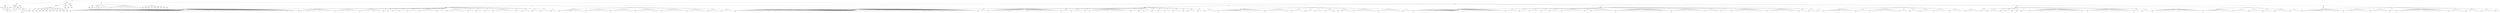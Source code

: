 graph Tree {
	"t0" [label = "TEI"];
	"t1" [label = "teiHeader"];
	"t2" [label = "fileDesc"];
	"t3" [label = "titleStmt"];
	"t4" [label = "title"];
	"t5" [label = "title"];
	"t6" [label = "author"];
	"t7" [label = "idno"];
	"t8" [label = "idno"];
	"t9" [label = "persName"];
	"t10" [label = "forename"];
	"t11" [label = "surname"];
	"t12" [label = "editor"];
	"t13" [label = "publicationStmt"];
	"t14" [label = "publisher"];
	"t15" [label = "idno"];
	"t16" [label = "idno"];
	"t17" [label = "availability"];
	"t18" [label = "licence"];
	"t19" [label = "ab"];
	"t20" [label = "ref"];
	"t21" [label = "sourceDesc"];
	"t22" [label = "bibl"];
	"t23" [label = "name"];
	"t24" [label = "idno"];
	"t25" [label = "idno"];
	"t26" [label = "availability"];
	"t27" [label = "licence"];
	"t28" [label = "ab"];
	"t29" [label = "ref"];
	"t30" [label = "bibl"];
	"t31" [label = "date"];
	"t32" [label = "idno"];
	"t33" [label = "profileDesc"];
	"t34" [label = "particDesc"];
	"t35" [label = "listPerson"];
	"t36" [label = "person"];
	"t37" [label = "persName"];
	"t38" [label = "person"];
	"t39" [label = "persName"];
	"t40" [label = "person"];
	"t41" [label = "persName"];
	"t42" [label = "person"];
	"t43" [label = "persName"];
	"t44" [label = "person"];
	"t45" [label = "persName"];
	"t46" [label = "person"];
	"t47" [label = "persName"];
	"t48" [label = "person"];
	"t49" [label = "persName"];
	"t50" [label = "person"];
	"t51" [label = "persName"];
	"t52" [label = "person"];
	"t53" [label = "persName"];
	"t54" [label = "person"];
	"t55" [label = "persName"];
	"t56" [label = "person"];
	"t57" [label = "persName"];
	"t58" [label = "person"];
	"t59" [label = "persName"];
	"t60" [label = "textClass"];
	"t61" [label = "keywords"];
	"t62" [label = "term"];
	"t63" [label = "term"];
	"t64" [label = "classCode"];
	"t65" [label = "revisionDesc"];
	"t66" [label = "listChange"];
	"t67" [label = "change"];
	"t68" [label = "text"];
	"t69" [label = "front"];
	"t70" [label = "docTitle"];
	"t71" [label = "titlePart"];
	"t72" [label = "titlePart"];
	"t73" [label = "docDate"];
	"t74" [label = "div"];
	"t75" [label = "div"];
	"t76" [label = "head"];
	"t77" [label = "p"];
	"t78" [label = "p"];
	"t79" [label = "div"];
	"t80" [label = "p"];
	"t81" [label = "div"];
	"t82" [label = "opener"];
	"t83" [label = "salute"];
	"t84" [label = "head"];
	"t85" [label = "p"];
	"t86" [label = "p"];
	"t87" [label = "p"];
	"t88" [label = "p"];
	"t89" [label = "div"];
	"t90" [label = "head"];
	"t91" [label = "p"];
	"t92" [label = "l"];
	"t93" [label = "l"];
	"t94" [label = "l"];
	"t95" [label = "p"];
	"t96" [label = "p"];
	"t97" [label = "l"];
	"t98" [label = "p"];
	"t99" [label = "p"];
	"t100" [label = "p"];
	"t101" [label = "p"];
	"t102" [label = "p"];
	"t103" [label = "l"];
	"t104" [label = "l"];
	"t105" [label = "p"];
	"t106" [label = "castList"];
	"t107" [label = "head"];
	"t108" [label = "castItem"];
	"t109" [label = "role"];
	"t110" [label = "castItem"];
	"t111" [label = "role"];
	"t112" [label = "castItem"];
	"t113" [label = "role"];
	"t114" [label = "castItem"];
	"t115" [label = "role"];
	"t116" [label = "castItem"];
	"t117" [label = "role"];
	"t118" [label = "castItem"];
	"t119" [label = "role"];
	"t120" [label = "castItem"];
	"t121" [label = "role"];
	"t122" [label = "castItem"];
	"t123" [label = "role"];
	"t124" [label = "castItem"];
	"t125" [label = "role"];
	"t126" [label = "body"];
	"t127" [label = "div"];
	"t128" [label = "head"];
	"t129" [label = "div"];
	"t130" [label = "head"];
	"t131" [label = "sp"];
	"t132" [label = "speaker"];
	"t133" [label = "l"];
	"t134" [label = "l"];
	"t135" [label = "l"];
	"t136" [label = "l"];
	"t137" [label = "l"];
	"t138" [label = "l"];
	"t139" [label = "l"];
	"t140" [label = "l"];
	"t141" [label = "l"];
	"t142" [label = "l"];
	"t143" [label = "l"];
	"t144" [label = "l"];
	"t145" [label = "l"];
	"t146" [label = "l"];
	"t147" [label = "l"];
	"t148" [label = "l"];
	"t149" [label = "l"];
	"t150" [label = "l"];
	"t151" [label = "l"];
	"t152" [label = "l"];
	"t153" [label = "l"];
	"t154" [label = "l"];
	"t155" [label = "l"];
	"t156" [label = "l"];
	"t157" [label = "l"];
	"t158" [label = "l"];
	"t159" [label = "l"];
	"t160" [label = "l"];
	"t161" [label = "l"];
	"t162" [label = "l"];
	"t163" [label = "l"];
	"t164" [label = "l"];
	"t165" [label = "l"];
	"t166" [label = "l"];
	"t167" [label = "l"];
	"t168" [label = "l"];
	"t169" [label = "l"];
	"t170" [label = "note"];
	"t171" [label = "l"];
	"t172" [label = "l"];
	"t173" [label = "l"];
	"t174" [label = "l"];
	"t175" [label = "l"];
	"t176" [label = "l"];
	"t177" [label = "l"];
	"t178" [label = "l"];
	"t179" [label = "l"];
	"t180" [label = "l"];
	"t181" [label = "l"];
	"t182" [label = "l"];
	"t183" [label = "note"];
	"t184" [label = "l"];
	"t185" [label = "note"];
	"t186" [label = "l"];
	"t187" [label = "l"];
	"t188" [label = "l"];
	"t189" [label = "l"];
	"t190" [label = "l"];
	"t191" [label = "l"];
	"t192" [label = "l"];
	"t193" [label = "l"];
	"t194" [label = "l"];
	"t195" [label = "l"];
	"t196" [label = "note"];
	"t197" [label = "l"];
	"t198" [label = "l"];
	"t199" [label = "l"];
	"t200" [label = "l"];
	"t201" [label = "l"];
	"t202" [label = "l"];
	"t203" [label = "l"];
	"t204" [label = "l"];
	"t205" [label = "l"];
	"t206" [label = "l"];
	"t207" [label = "note"];
	"t208" [label = "l"];
	"t209" [label = "l"];
	"t210" [label = "l"];
	"t211" [label = "l"];
	"t212" [label = "l"];
	"t213" [label = "l"];
	"t214" [label = "l"];
	"t215" [label = "l"];
	"t216" [label = "l"];
	"t217" [label = "l"];
	"t218" [label = "l"];
	"t219" [label = "l"];
	"t220" [label = "l"];
	"t221" [label = "l"];
	"t222" [label = "l"];
	"t223" [label = "l"];
	"t224" [label = "l"];
	"t225" [label = "l"];
	"t226" [label = "l"];
	"t227" [label = "l"];
	"t228" [label = "l"];
	"t229" [label = "l"];
	"t230" [label = "l"];
	"t231" [label = "l"];
	"t232" [label = "l"];
	"t233" [label = "l"];
	"t234" [label = "l"];
	"t235" [label = "l"];
	"t236" [label = "l"];
	"t237" [label = "l"];
	"t238" [label = "l"];
	"t239" [label = "l"];
	"t240" [label = "l"];
	"t241" [label = "l"];
	"t242" [label = "l"];
	"t243" [label = "l"];
	"t244" [label = "l"];
	"t245" [label = "l"];
	"t246" [label = "l"];
	"t247" [label = "l"];
	"t248" [label = "l"];
	"t249" [label = "l"];
	"t250" [label = "note"];
	"t251" [label = "l"];
	"t252" [label = "note"];
	"t253" [label = "l"];
	"t254" [label = "l"];
	"t255" [label = "l"];
	"t256" [label = "sp"];
	"t257" [label = "speaker"];
	"t258" [label = "note"];
	"t259" [label = "l"];
	"t260" [label = "l"];
	"t261" [label = "l"];
	"t262" [label = "note"];
	"t263" [label = "l"];
	"t264" [label = "l"];
	"t265" [label = "l"];
	"t266" [label = "l"];
	"t267" [label = "l"];
	"t268" [label = "l"];
	"t269" [label = "l"];
	"t270" [label = "l"];
	"t271" [label = "l"];
	"t272" [label = "l"];
	"t273" [label = "l"];
	"t274" [label = "l"];
	"t275" [label = "l"];
	"t276" [label = "sp"];
	"t277" [label = "speaker"];
	"t278" [label = "l"];
	"t279" [label = "l"];
	"t280" [label = "l"];
	"t281" [label = "note"];
	"t282" [label = "l"];
	"t283" [label = "l"];
	"t284" [label = "note"];
	"t285" [label = "l"];
	"t286" [label = "l"];
	"t287" [label = "l"];
	"t288" [label = "l"];
	"t289" [label = "l"];
	"t290" [label = "sp"];
	"t291" [label = "speaker"];
	"t292" [label = "note"];
	"t293" [label = "l"];
	"t294" [label = "l"];
	"t295" [label = "l"];
	"t296" [label = "l"];
	"t297" [label = "l"];
	"t298" [label = "note"];
	"t299" [label = "l"];
	"t300" [label = "l"];
	"t301" [label = "note"];
	"t302" [label = "l"];
	"t303" [label = "sp"];
	"t304" [label = "speaker"];
	"t305" [label = "l"];
	"t306" [label = "sp"];
	"t307" [label = "speaker"];
	"t308" [label = "l"];
	"t309" [label = "sp"];
	"t310" [label = "speaker"];
	"t311" [label = "l"];
	"t312" [label = "l"];
	"t313" [label = "sp"];
	"t314" [label = "speaker"];
	"t315" [label = "l"];
	"t316" [label = "l"];
	"t317" [label = "l"];
	"t318" [label = "sp"];
	"t319" [label = "speaker"];
	"t320" [label = "l"];
	"t321" [label = "l"];
	"t322" [label = "l"];
	"t323" [label = "l"];
	"t324" [label = "l"];
	"t325" [label = "sp"];
	"t326" [label = "speaker"];
	"t327" [label = "l"];
	"t328" [label = "l"];
	"t329" [label = "l"];
	"t330" [label = "l"];
	"t331" [label = "l"];
	"t332" [label = "l"];
	"t333" [label = "l"];
	"t334" [label = "l"];
	"t335" [label = "sp"];
	"t336" [label = "speaker"];
	"t337" [label = "l"];
	"t338" [label = "l"];
	"t339" [label = "l"];
	"t340" [label = "l"];
	"t341" [label = "sp"];
	"t342" [label = "speaker"];
	"t343" [label = "l"];
	"t344" [label = "l"];
	"t345" [label = "l"];
	"t346" [label = "l"];
	"t347" [label = "l"];
	"t348" [label = "l"];
	"t349" [label = "l"];
	"t350" [label = "l"];
	"t351" [label = "l"];
	"t352" [label = "l"];
	"t353" [label = "sp"];
	"t354" [label = "speaker"];
	"t355" [label = "l"];
	"t356" [label = "l"];
	"t357" [label = "l"];
	"t358" [label = "sp"];
	"t359" [label = "speaker"];
	"t360" [label = "l"];
	"t361" [label = "l"];
	"t362" [label = "l"];
	"t363" [label = "sp"];
	"t364" [label = "speaker"];
	"t365" [label = "l"];
	"t366" [label = "l"];
	"t367" [label = "l"];
	"t368" [label = "sp"];
	"t369" [label = "speaker"];
	"t370" [label = "l"];
	"t371" [label = "l"];
	"t372" [label = "l"];
	"t373" [label = "l"];
	"t374" [label = "l"];
	"t375" [label = "l"];
	"t376" [label = "l"];
	"t377" [label = "l"];
	"t378" [label = "l"];
	"t379" [label = "l"];
	"t380" [label = "l"];
	"t381" [label = "sp"];
	"t382" [label = "speaker"];
	"t383" [label = "l"];
	"t384" [label = "l"];
	"t385" [label = "sp"];
	"t386" [label = "speaker"];
	"t387" [label = "l"];
	"t388" [label = "l"];
	"t389" [label = "l"];
	"t390" [label = "l"];
	"t391" [label = "sp"];
	"t392" [label = "speaker"];
	"t393" [label = "l"];
	"t394" [label = "l"];
	"t395" [label = "l"];
	"t396" [label = "sp"];
	"t397" [label = "speaker"];
	"t398" [label = "l"];
	"t399" [label = "l"];
	"t400" [label = "l"];
	"t401" [label = "l"];
	"t402" [label = "sp"];
	"t403" [label = "speaker"];
	"t404" [label = "l"];
	"t405" [label = "l"];
	"t406" [label = "l"];
	"t407" [label = "div"];
	"t408" [label = "head"];
	"t409" [label = "sp"];
	"t410" [label = "speaker"];
	"t411" [label = "l"];
	"t412" [label = "l"];
	"t413" [label = "l"];
	"t414" [label = "l"];
	"t415" [label = "l"];
	"t416" [label = "note"];
	"t417" [label = "l"];
	"t418" [label = "l"];
	"t419" [label = "l"];
	"t420" [label = "l"];
	"t421" [label = "l"];
	"t422" [label = "l"];
	"t423" [label = "l"];
	"t424" [label = "sp"];
	"t425" [label = "speaker"];
	"t426" [label = "l"];
	"t427" [label = "l"];
	"t428" [label = "l"];
	"t429" [label = "l"];
	"t430" [label = "l"];
	"t431" [label = "l"];
	"t432" [label = "l"];
	"t433" [label = "l"];
	"t434" [label = "l"];
	"t435" [label = "l"];
	"t436" [label = "l"];
	"t437" [label = "l"];
	"t438" [label = "sp"];
	"t439" [label = "speaker"];
	"t440" [label = "l"];
	"t441" [label = "l"];
	"t442" [label = "l"];
	"t443" [label = "l"];
	"t444" [label = "l"];
	"t445" [label = "l"];
	"t446" [label = "l"];
	"t447" [label = "l"];
	"t448" [label = "l"];
	"t449" [label = "l"];
	"t450" [label = "l"];
	"t451" [label = "l"];
	"t452" [label = "sp"];
	"t453" [label = "speaker"];
	"t454" [label = "l"];
	"t455" [label = "l"];
	"t456" [label = "l"];
	"t457" [label = "l"];
	"t458" [label = "l"];
	"t459" [label = "l"];
	"t460" [label = "l"];
	"t461" [label = "l"];
	"t462" [label = "l"];
	"t463" [label = "note"];
	"t464" [label = "l"];
	"t465" [label = "l"];
	"t466" [label = "l"];
	"t467" [label = "sp"];
	"t468" [label = "speaker"];
	"t469" [label = "l"];
	"t470" [label = "l"];
	"t471" [label = "l"];
	"t472" [label = "l"];
	"t473" [label = "l"];
	"t474" [label = "l"];
	"t475" [label = "l"];
	"t476" [label = "l"];
	"t477" [label = "l"];
	"t478" [label = "l"];
	"t479" [label = "l"];
	"t480" [label = "l"];
	"t481" [label = "sp"];
	"t482" [label = "speaker"];
	"t483" [label = "l"];
	"t484" [label = "l"];
	"t485" [label = "l"];
	"t486" [label = "l"];
	"t487" [label = "l"];
	"t488" [label = "l"];
	"t489" [label = "l"];
	"t490" [label = "l"];
	"t491" [label = "l"];
	"t492" [label = "l"];
	"t493" [label = "sp"];
	"t494" [label = "speaker"];
	"t495" [label = "l"];
	"t496" [label = "l"];
	"t497" [label = "l"];
	"t498" [label = "l"];
	"t499" [label = "l"];
	"t500" [label = "l"];
	"t501" [label = "sp"];
	"t502" [label = "speaker"];
	"t503" [label = "l"];
	"t504" [label = "l"];
	"t505" [label = "l"];
	"t506" [label = "l"];
	"t507" [label = "l"];
	"t508" [label = "l"];
	"t509" [label = "div"];
	"t510" [label = "head"];
	"t511" [label = "div"];
	"t512" [label = "head"];
	"t513" [label = "sp"];
	"t514" [label = "speaker"];
	"t515" [label = "l"];
	"t516" [label = "l"];
	"t517" [label = "l"];
	"t518" [label = "l"];
	"t519" [label = "l"];
	"t520" [label = "l"];
	"t521" [label = "l"];
	"t522" [label = "l"];
	"t523" [label = "l"];
	"t524" [label = "l"];
	"t525" [label = "l"];
	"t526" [label = "l"];
	"t527" [label = "l"];
	"t528" [label = "note"];
	"t529" [label = "l"];
	"t530" [label = "l"];
	"t531" [label = "l"];
	"t532" [label = "note"];
	"t533" [label = "l"];
	"t534" [label = "l"];
	"t535" [label = "l"];
	"t536" [label = "l"];
	"t537" [label = "note"];
	"t538" [label = "l"];
	"t539" [label = "l"];
	"t540" [label = "l"];
	"t541" [label = "l"];
	"t542" [label = "l"];
	"t543" [label = "l"];
	"t544" [label = "l"];
	"t545" [label = "l"];
	"t546" [label = "l"];
	"t547" [label = "l"];
	"t548" [label = "l"];
	"t549" [label = "l"];
	"t550" [label = "l"];
	"t551" [label = "l"];
	"t552" [label = "l"];
	"t553" [label = "l"];
	"t554" [label = "l"];
	"t555" [label = "l"];
	"t556" [label = "l"];
	"t557" [label = "l"];
	"t558" [label = "l"];
	"t559" [label = "l"];
	"t560" [label = "l"];
	"t561" [label = "l"];
	"t562" [label = "l"];
	"t563" [label = "l"];
	"t564" [label = "note"];
	"t565" [label = "l"];
	"t566" [label = "l"];
	"t567" [label = "l"];
	"t568" [label = "l"];
	"t569" [label = "l"];
	"t570" [label = "l"];
	"t571" [label = "l"];
	"t572" [label = "l"];
	"t573" [label = "l"];
	"t574" [label = "l"];
	"t575" [label = "l"];
	"t576" [label = "l"];
	"t577" [label = "l"];
	"t578" [label = "l"];
	"t579" [label = "l"];
	"t580" [label = "l"];
	"t581" [label = "l"];
	"t582" [label = "l"];
	"t583" [label = "l"];
	"t584" [label = "l"];
	"t585" [label = "l"];
	"t586" [label = "l"];
	"t587" [label = "l"];
	"t588" [label = "l"];
	"t589" [label = "l"];
	"t590" [label = "l"];
	"t591" [label = "l"];
	"t592" [label = "l"];
	"t593" [label = "l"];
	"t594" [label = "l"];
	"t595" [label = "l"];
	"t596" [label = "l"];
	"t597" [label = "l"];
	"t598" [label = "l"];
	"t599" [label = "l"];
	"t600" [label = "l"];
	"t601" [label = "l"];
	"t602" [label = "l"];
	"t603" [label = "l"];
	"t604" [label = "l"];
	"t605" [label = "l"];
	"t606" [label = "l"];
	"t607" [label = "l"];
	"t608" [label = "l"];
	"t609" [label = "l"];
	"t610" [label = "l"];
	"t611" [label = "l"];
	"t612" [label = "l"];
	"t613" [label = "l"];
	"t614" [label = "l"];
	"t615" [label = "l"];
	"t616" [label = "l"];
	"t617" [label = "note"];
	"t618" [label = "l"];
	"t619" [label = "l"];
	"t620" [label = "note"];
	"t621" [label = "l"];
	"t622" [label = "l"];
	"t623" [label = "l"];
	"t624" [label = "l"];
	"t625" [label = "l"];
	"t626" [label = "l"];
	"t627" [label = "l"];
	"t628" [label = "l"];
	"t629" [label = "l"];
	"t630" [label = "l"];
	"t631" [label = "l"];
	"t632" [label = "l"];
	"t633" [label = "l"];
	"t634" [label = "l"];
	"t635" [label = "l"];
	"t636" [label = "l"];
	"t637" [label = "l"];
	"t638" [label = "l"];
	"t639" [label = "l"];
	"t640" [label = "l"];
	"t641" [label = "l"];
	"t642" [label = "l"];
	"t643" [label = "l"];
	"t644" [label = "l"];
	"t645" [label = "l"];
	"t646" [label = "sp"];
	"t647" [label = "speaker"];
	"t648" [label = "l"];
	"t649" [label = "l"];
	"t650" [label = "l"];
	"t651" [label = "l"];
	"t652" [label = "sp"];
	"t653" [label = "speaker"];
	"t654" [label = "l"];
	"t655" [label = "l"];
	"t656" [label = "l"];
	"t657" [label = "l"];
	"t658" [label = "l"];
	"t659" [label = "l"];
	"t660" [label = "l"];
	"t661" [label = "l"];
	"t662" [label = "l"];
	"t663" [label = "l"];
	"t664" [label = "note"];
	"t665" [label = "l"];
	"t666" [label = "l"];
	"t667" [label = "l"];
	"t668" [label = "l"];
	"t669" [label = "l"];
	"t670" [label = "l"];
	"t671" [label = "l"];
	"t672" [label = "l"];
	"t673" [label = "l"];
	"t674" [label = "note"];
	"t675" [label = "l"];
	"t676" [label = "l"];
	"t677" [label = "l"];
	"t678" [label = "l"];
	"t679" [label = "l"];
	"t680" [label = "l"];
	"t681" [label = "note"];
	"t682" [label = "l"];
	"t683" [label = "l"];
	"t684" [label = "l"];
	"t685" [label = "l"];
	"t686" [label = "l"];
	"t687" [label = "l"];
	"t688" [label = "l"];
	"t689" [label = "l"];
	"t690" [label = "l"];
	"t691" [label = "l"];
	"t692" [label = "sp"];
	"t693" [label = "speaker"];
	"t694" [label = "l"];
	"t695" [label = "l"];
	"t696" [label = "l"];
	"t697" [label = "l"];
	"t698" [label = "sp"];
	"t699" [label = "speaker"];
	"t700" [label = "l"];
	"t701" [label = "l"];
	"t702" [label = "l"];
	"t703" [label = "l"];
	"t704" [label = "l"];
	"t705" [label = "l"];
	"t706" [label = "sp"];
	"t707" [label = "speaker"];
	"t708" [label = "l"];
	"t709" [label = "sp"];
	"t710" [label = "speaker"];
	"t711" [label = "l"];
	"t712" [label = "l"];
	"t713" [label = "l"];
	"t714" [label = "l"];
	"t715" [label = "l"];
	"t716" [label = "l"];
	"t717" [label = "l"];
	"t718" [label = "l"];
	"t719" [label = "l"];
	"t720" [label = "l"];
	"t721" [label = "l"];
	"t722" [label = "l"];
	"t723" [label = "l"];
	"t724" [label = "l"];
	"t725" [label = "l"];
	"t726" [label = "l"];
	"t727" [label = "l"];
	"t728" [label = "l"];
	"t729" [label = "l"];
	"t730" [label = "l"];
	"t731" [label = "l"];
	"t732" [label = "sp"];
	"t733" [label = "speaker"];
	"t734" [label = "l"];
	"t735" [label = "l"];
	"t736" [label = "l"];
	"t737" [label = "sp"];
	"t738" [label = "speaker"];
	"t739" [label = "l"];
	"t740" [label = "sp"];
	"t741" [label = "speaker"];
	"t742" [label = "l"];
	"t743" [label = "l"];
	"t744" [label = "l"];
	"t745" [label = "sp"];
	"t746" [label = "speaker"];
	"t747" [label = "l"];
	"t748" [label = "l"];
	"t749" [label = "sp"];
	"t750" [label = "speaker"];
	"t751" [label = "l"];
	"t752" [label = "l"];
	"t753" [label = "sp"];
	"t754" [label = "speaker"];
	"t755" [label = "l"];
	"t756" [label = "l"];
	"t757" [label = "l"];
	"t758" [label = "sp"];
	"t759" [label = "speaker"];
	"t760" [label = "l"];
	"t761" [label = "l"];
	"t762" [label = "l"];
	"t763" [label = "l"];
	"t764" [label = "sp"];
	"t765" [label = "speaker"];
	"t766" [label = "l"];
	"t767" [label = "sp"];
	"t768" [label = "speaker"];
	"t769" [label = "l"];
	"t770" [label = "l"];
	"t771" [label = "l"];
	"t772" [label = "l"];
	"t773" [label = "sp"];
	"t774" [label = "speaker"];
	"t775" [label = "l"];
	"t776" [label = "l"];
	"t777" [label = "sp"];
	"t778" [label = "speaker"];
	"t779" [label = "l"];
	"t780" [label = "l"];
	"t781" [label = "l"];
	"t782" [label = "l"];
	"t783" [label = "l"];
	"t784" [label = "l"];
	"t785" [label = "div"];
	"t786" [label = "head"];
	"t787" [label = "sp"];
	"t788" [label = "speaker"];
	"t789" [label = "l"];
	"t790" [label = "l"];
	"t791" [label = "l"];
	"t792" [label = "l"];
	"t793" [label = "l"];
	"t794" [label = "l"];
	"t795" [label = "l"];
	"t796" [label = "l"];
	"t797" [label = "l"];
	"t798" [label = "l"];
	"t799" [label = "l"];
	"t800" [label = "l"];
	"t801" [label = "l"];
	"t802" [label = "l"];
	"t803" [label = "l"];
	"t804" [label = "l"];
	"t805" [label = "l"];
	"t806" [label = "l"];
	"t807" [label = "l"];
	"t808" [label = "l"];
	"t809" [label = "l"];
	"t810" [label = "l"];
	"t811" [label = "l"];
	"t812" [label = "l"];
	"t813" [label = "sp"];
	"t814" [label = "speaker"];
	"t815" [label = "l"];
	"t816" [label = "l"];
	"t817" [label = "l"];
	"t818" [label = "l"];
	"t819" [label = "l"];
	"t820" [label = "l"];
	"t821" [label = "l"];
	"t822" [label = "l"];
	"t823" [label = "l"];
	"t824" [label = "l"];
	"t825" [label = "l"];
	"t826" [label = "note"];
	"t827" [label = "l"];
	"t828" [label = "sp"];
	"t829" [label = "speaker"];
	"t830" [label = "l"];
	"t831" [label = "l"];
	"t832" [label = "l"];
	"t833" [label = "l"];
	"t834" [label = "l"];
	"t835" [label = "l"];
	"t836" [label = "sp"];
	"t837" [label = "speaker"];
	"t838" [label = "l"];
	"t839" [label = "l"];
	"t840" [label = "l"];
	"t841" [label = "l"];
	"t842" [label = "sp"];
	"t843" [label = "speaker"];
	"t844" [label = "l"];
	"t845" [label = "l"];
	"t846" [label = "l"];
	"t847" [label = "l"];
	"t848" [label = "sp"];
	"t849" [label = "speaker"];
	"t850" [label = "l"];
	"t851" [label = "l"];
	"t852" [label = "l"];
	"t853" [label = "note"];
	"t854" [label = "l"];
	"t855" [label = "sp"];
	"t856" [label = "speaker"];
	"t857" [label = "l"];
	"t858" [label = "note"];
	"t859" [label = "l"];
	"t860" [label = "l"];
	"t861" [label = "l"];
	"t862" [label = "l"];
	"t863" [label = "l"];
	"t864" [label = "sp"];
	"t865" [label = "speaker"];
	"t866" [label = "l"];
	"t867" [label = "l"];
	"t868" [label = "l"];
	"t869" [label = "l"];
	"t870" [label = "l"];
	"t871" [label = "l"];
	"t872" [label = "l"];
	"t873" [label = "l"];
	"t874" [label = "l"];
	"t875" [label = "l"];
	"t876" [label = "l"];
	"t877" [label = "l"];
	"t878" [label = "sp"];
	"t879" [label = "speaker"];
	"t880" [label = "l"];
	"t881" [label = "l"];
	"t882" [label = "l"];
	"t883" [label = "l"];
	"t884" [label = "l"];
	"t885" [label = "l"];
	"t886" [label = "l"];
	"t887" [label = "l"];
	"t888" [label = "l"];
	"t889" [label = "l"];
	"t890" [label = "l"];
	"t891" [label = "l"];
	"t892" [label = "sp"];
	"t893" [label = "speaker"];
	"t894" [label = "l"];
	"t895" [label = "l"];
	"t896" [label = "l"];
	"t897" [label = "l"];
	"t898" [label = "div"];
	"t899" [label = "head"];
	"t900" [label = "div"];
	"t901" [label = "head"];
	"t902" [label = "sp"];
	"t903" [label = "speaker"];
	"t904" [label = "l"];
	"t905" [label = "l"];
	"t906" [label = "l"];
	"t907" [label = "l"];
	"t908" [label = "l"];
	"t909" [label = "l"];
	"t910" [label = "l"];
	"t911" [label = "l"];
	"t912" [label = "l"];
	"t913" [label = "l"];
	"t914" [label = "l"];
	"t915" [label = "note"];
	"t916" [label = "l"];
	"t917" [label = "l"];
	"t918" [label = "l"];
	"t919" [label = "l"];
	"t920" [label = "l"];
	"t921" [label = "l"];
	"t922" [label = "l"];
	"t923" [label = "l"];
	"t924" [label = "l"];
	"t925" [label = "l"];
	"t926" [label = "l"];
	"t927" [label = "l"];
	"t928" [label = "l"];
	"t929" [label = "l"];
	"t930" [label = "l"];
	"t931" [label = "l"];
	"t932" [label = "l"];
	"t933" [label = "l"];
	"t934" [label = "l"];
	"t935" [label = "l"];
	"t936" [label = "l"];
	"t937" [label = "l"];
	"t938" [label = "l"];
	"t939" [label = "l"];
	"t940" [label = "l"];
	"t941" [label = "l"];
	"t942" [label = "l"];
	"t943" [label = "l"];
	"t944" [label = "l"];
	"t945" [label = "l"];
	"t946" [label = "l"];
	"t947" [label = "l"];
	"t948" [label = "l"];
	"t949" [label = "l"];
	"t950" [label = "l"];
	"t951" [label = "l"];
	"t952" [label = "l"];
	"t953" [label = "sp"];
	"t954" [label = "speaker"];
	"t955" [label = "l"];
	"t956" [label = "l"];
	"t957" [label = "l"];
	"t958" [label = "l"];
	"t959" [label = "l"];
	"t960" [label = "l"];
	"t961" [label = "sp"];
	"t962" [label = "speaker"];
	"t963" [label = "l"];
	"t964" [label = "l"];
	"t965" [label = "l"];
	"t966" [label = "l"];
	"t967" [label = "sp"];
	"t968" [label = "speaker"];
	"t969" [label = "l"];
	"t970" [label = "l"];
	"t971" [label = "l"];
	"t972" [label = "l"];
	"t973" [label = "l"];
	"t974" [label = "sp"];
	"t975" [label = "speaker"];
	"t976" [label = "l"];
	"t977" [label = "l"];
	"t978" [label = "l"];
	"t979" [label = "sp"];
	"t980" [label = "speaker"];
	"t981" [label = "l"];
	"t982" [label = "l"];
	"t983" [label = "l"];
	"t984" [label = "l"];
	"t985" [label = "l"];
	"t986" [label = "sp"];
	"t987" [label = "speaker"];
	"t988" [label = "l"];
	"t989" [label = "l"];
	"t990" [label = "l"];
	"t991" [label = "l"];
	"t992" [label = "l"];
	"t993" [label = "l"];
	"t994" [label = "l"];
	"t995" [label = "l"];
	"t996" [label = "l"];
	"t997" [label = "l"];
	"t998" [label = "l"];
	"t999" [label = "sp"];
	"t1000" [label = "speaker"];
	"t1001" [label = "l"];
	"t1002" [label = "l"];
	"t1003" [label = "sp"];
	"t1004" [label = "speaker"];
	"t1005" [label = "l"];
	"t1006" [label = "l"];
	"t1007" [label = "l"];
	"t1008" [label = "l"];
	"t1009" [label = "l"];
	"t1010" [label = "l"];
	"t1011" [label = "l"];
	"t1012" [label = "l"];
	"t1013" [label = "l"];
	"t1014" [label = "l"];
	"t1015" [label = "l"];
	"t1016" [label = "l"];
	"t1017" [label = "sp"];
	"t1018" [label = "speaker"];
	"t1019" [label = "l"];
	"t1020" [label = "l"];
	"t1021" [label = "l"];
	"t1022" [label = "l"];
	"t1023" [label = "l"];
	"t1024" [label = "l"];
	"t1025" [label = "l"];
	"t1026" [label = "l"];
	"t1027" [label = "l"];
	"t1028" [label = "l"];
	"t1029" [label = "l"];
	"t1030" [label = "l"];
	"t1031" [label = "l"];
	"t1032" [label = "l"];
	"t1033" [label = "l"];
	"t1034" [label = "l"];
	"t1035" [label = "l"];
	"t1036" [label = "l"];
	"t1037" [label = "l"];
	"t1038" [label = "l"];
	"t1039" [label = "l"];
	"t1040" [label = "l"];
	"t1041" [label = "l"];
	"t1042" [label = "note"];
	"t1043" [label = "l"];
	"t1044" [label = "l"];
	"t1045" [label = "l"];
	"t1046" [label = "l"];
	"t1047" [label = "l"];
	"t1048" [label = "sp"];
	"t1049" [label = "speaker"];
	"t1050" [label = "l"];
	"t1051" [label = "l"];
	"t1052" [label = "l"];
	"t1053" [label = "l"];
	"t1054" [label = "l"];
	"t1055" [label = "l"];
	"t1056" [label = "l"];
	"t1057" [label = "l"];
	"t1058" [label = "l"];
	"t1059" [label = "l"];
	"t1060" [label = "l"];
	"t1061" [label = "l"];
	"t1062" [label = "l"];
	"t1063" [label = "l"];
	"t1064" [label = "l"];
	"t1065" [label = "l"];
	"t1066" [label = "l"];
	"t1067" [label = "sp"];
	"t1068" [label = "speaker"];
	"t1069" [label = "l"];
	"t1070" [label = "l"];
	"t1071" [label = "l"];
	"t1072" [label = "l"];
	"t1073" [label = "note"];
	"t1074" [label = "l"];
	"t1075" [label = "l"];
	"t1076" [label = "sp"];
	"t1077" [label = "speaker"];
	"t1078" [label = "l"];
	"t1079" [label = "l"];
	"t1080" [label = "l"];
	"t1081" [label = "l"];
	"t1082" [label = "sp"];
	"t1083" [label = "speaker"];
	"t1084" [label = "l"];
	"t1085" [label = "l"];
	"t1086" [label = "l"];
	"t1087" [label = "l"];
	"t1088" [label = "l"];
	"t1089" [label = "l"];
	"t1090" [label = "l"];
	"t1091" [label = "l"];
	"t1092" [label = "l"];
	"t1093" [label = "l"];
	"t1094" [label = "l"];
	"t1095" [label = "l"];
	"t1096" [label = "l"];
	"t1097" [label = "l"];
	"t1098" [label = "l"];
	"t1099" [label = "l"];
	"t1100" [label = "l"];
	"t1101" [label = "l"];
	"t1102" [label = "sp"];
	"t1103" [label = "speaker"];
	"t1104" [label = "l"];
	"t1105" [label = "l"];
	"t1106" [label = "l"];
	"t1107" [label = "l"];
	"t1108" [label = "l"];
	"t1109" [label = "l"];
	"t1110" [label = "l"];
	"t1111" [label = "l"];
	"t1112" [label = "l"];
	"t1113" [label = "l"];
	"t1114" [label = "l"];
	"t1115" [label = "l"];
	"t1116" [label = "l"];
	"t1117" [label = "l"];
	"t1118" [label = "l"];
	"t1119" [label = "l"];
	"t1120" [label = "sp"];
	"t1121" [label = "speaker"];
	"t1122" [label = "l"];
	"t1123" [label = "l"];
	"t1124" [label = "l"];
	"t1125" [label = "l"];
	"t1126" [label = "sp"];
	"t1127" [label = "speaker"];
	"t1128" [label = "l"];
	"t1129" [label = "l"];
	"t1130" [label = "l"];
	"t1131" [label = "sp"];
	"t1132" [label = "speaker"];
	"t1133" [label = "l"];
	"t1134" [label = "l"];
	"t1135" [label = "div"];
	"t1136" [label = "head"];
	"t1137" [label = "sp"];
	"t1138" [label = "speaker"];
	"t1139" [label = "l"];
	"t1140" [label = "l"];
	"t1141" [label = "l"];
	"t1142" [label = "l"];
	"t1143" [label = "l"];
	"t1144" [label = "l"];
	"t1145" [label = "l"];
	"t1146" [label = "l"];
	"t1147" [label = "l"];
	"t1148" [label = "l"];
	"t1149" [label = "l"];
	"t1150" [label = "l"];
	"t1151" [label = "l"];
	"t1152" [label = "l"];
	"t1153" [label = "l"];
	"t1154" [label = "l"];
	"t1155" [label = "sp"];
	"t1156" [label = "speaker"];
	"t1157" [label = "l"];
	"t1158" [label = "l"];
	"t1159" [label = "l"];
	"t1160" [label = "l"];
	"t1161" [label = "l"];
	"t1162" [label = "l"];
	"t1163" [label = "sp"];
	"t1164" [label = "speaker"];
	"t1165" [label = "l"];
	"t1166" [label = "l"];
	"t1167" [label = "l"];
	"t1168" [label = "l"];
	"t1169" [label = "l"];
	"t1170" [label = "l"];
	"t1171" [label = "l"];
	"t1172" [label = "l"];
	"t1173" [label = "l"];
	"t1174" [label = "l"];
	"t1175" [label = "l"];
	"t1176" [label = "l"];
	"t1177" [label = "l"];
	"t1178" [label = "l"];
	"t1179" [label = "l"];
	"t1180" [label = "sp"];
	"t1181" [label = "speaker"];
	"t1182" [label = "l"];
	"t1183" [label = "l"];
	"t1184" [label = "l"];
	"t1185" [label = "l"];
	"t1186" [label = "sp"];
	"t1187" [label = "speaker"];
	"t1188" [label = "l"];
	"t1189" [label = "l"];
	"t1190" [label = "l"];
	"t1191" [label = "l"];
	"t1192" [label = "sp"];
	"t1193" [label = "speaker"];
	"t1194" [label = "l"];
	"t1195" [label = "l"];
	"t1196" [label = "l"];
	"t1197" [label = "l"];
	"t1198" [label = "l"];
	"t1199" [label = "l"];
	"t1200" [label = "sp"];
	"t1201" [label = "speaker"];
	"t1202" [label = "l"];
	"t1203" [label = "l"];
	"t1204" [label = "l"];
	"t1205" [label = "l"];
	"t1206" [label = "l"];
	"t1207" [label = "l"];
	"t1208" [label = "l"];
	"t1209" [label = "sp"];
	"t1210" [label = "speaker"];
	"t1211" [label = "l"];
	"t1212" [label = "l"];
	"t1213" [label = "l"];
	"t1214" [label = "l"];
	"t1215" [label = "l"];
	"t1216" [label = "l"];
	"t1217" [label = "l"];
	"t1218" [label = "sp"];
	"t1219" [label = "speaker"];
	"t1220" [label = "l"];
	"t1221" [label = "l"];
	"t1222" [label = "l"];
	"t1223" [label = "l"];
	"t1224" [label = "l"];
	"t1225" [label = "l"];
	"t1226" [label = "l"];
	"t1227" [label = "div"];
	"t1228" [label = "head"];
	"t1229" [label = "div"];
	"t1230" [label = "head"];
	"t1231" [label = "sp"];
	"t1232" [label = "speaker"];
	"t1233" [label = "l"];
	"t1234" [label = "l"];
	"t1235" [label = "sp"];
	"t1236" [label = "speaker"];
	"t1237" [label = "l"];
	"t1238" [label = "l"];
	"t1239" [label = "l"];
	"t1240" [label = "l"];
	"t1241" [label = "l"];
	"t1242" [label = "l"];
	"t1243" [label = "sp"];
	"t1244" [label = "speaker"];
	"t1245" [label = "l"];
	"t1246" [label = "sp"];
	"t1247" [label = "speaker"];
	"t1248" [label = "l"];
	"t1249" [label = "l"];
	"t1250" [label = "sp"];
	"t1251" [label = "speaker"];
	"t1252" [label = "l"];
	"t1253" [label = "sp"];
	"t1254" [label = "speaker"];
	"t1255" [label = "l"];
	"t1256" [label = "sp"];
	"t1257" [label = "speaker"];
	"t1258" [label = "l"];
	"t1259" [label = "l"];
	"t1260" [label = "l"];
	"t1261" [label = "sp"];
	"t1262" [label = "speaker"];
	"t1263" [label = "l"];
	"t1264" [label = "l"];
	"t1265" [label = "l"];
	"t1266" [label = "l"];
	"t1267" [label = "l"];
	"t1268" [label = "note"];
	"t1269" [label = "l"];
	"t1270" [label = "l"];
	"t1271" [label = "l"];
	"t1272" [label = "l"];
	"t1273" [label = "l"];
	"t1274" [label = "l"];
	"t1275" [label = "l"];
	"t1276" [label = "l"];
	"t1277" [label = "l"];
	"t1278" [label = "l"];
	"t1279" [label = "l"];
	"t1280" [label = "l"];
	"t1281" [label = "l"];
	"t1282" [label = "l"];
	"t1283" [label = "l"];
	"t1284" [label = "l"];
	"t1285" [label = "l"];
	"t1286" [label = "l"];
	"t1287" [label = "l"];
	"t1288" [label = "l"];
	"t1289" [label = "l"];
	"t1290" [label = "note"];
	"t1291" [label = "l"];
	"t1292" [label = "l"];
	"t1293" [label = "sp"];
	"t1294" [label = "speaker"];
	"t1295" [label = "l"];
	"t1296" [label = "l"];
	"t1297" [label = "l"];
	"t1298" [label = "l"];
	"t1299" [label = "l"];
	"t1300" [label = "l"];
	"t1301" [label = "l"];
	"t1302" [label = "l"];
	"t1303" [label = "l"];
	"t1304" [label = "l"];
	"t1305" [label = "l"];
	"t1306" [label = "l"];
	"t1307" [label = "l"];
	"t1308" [label = "l"];
	"t1309" [label = "l"];
	"t1310" [label = "l"];
	"t1311" [label = "l"];
	"t1312" [label = "l"];
	"t1313" [label = "l"];
	"t1314" [label = "l"];
	"t1315" [label = "l"];
	"t1316" [label = "l"];
	"t1317" [label = "l"];
	"t1318" [label = "l"];
	"t1319" [label = "sp"];
	"t1320" [label = "speaker"];
	"t1321" [label = "l"];
	"t1322" [label = "l"];
	"t1323" [label = "l"];
	"t1324" [label = "sp"];
	"t1325" [label = "speaker"];
	"t1326" [label = "l"];
	"t1327" [label = "l"];
	"t1328" [label = "l"];
	"t1329" [label = "l"];
	"t1330" [label = "sp"];
	"t1331" [label = "speaker"];
	"t1332" [label = "l"];
	"t1333" [label = "l"];
	"t1334" [label = "l"];
	"t1335" [label = "l"];
	"t1336" [label = "l"];
	"t1337" [label = "l"];
	"t1338" [label = "note"];
	"t1339" [label = "l"];
	"t1340" [label = "l"];
	"t1341" [label = "l"];
	"t1342" [label = "l"];
	"t1343" [label = "l"];
	"t1344" [label = "l"];
	"t1345" [label = "note"];
	"t1346" [label = "l"];
	"t1347" [label = "l"];
	"t1348" [label = "l"];
	"t1349" [label = "l"];
	"t1350" [label = "l"];
	"t1351" [label = "l"];
	"t1352" [label = "l"];
	"t1353" [label = "l"];
	"t1354" [label = "l"];
	"t1355" [label = "l"];
	"t1356" [label = "l"];
	"t1357" [label = "l"];
	"t1358" [label = "div"];
	"t1359" [label = "head"];
	"t1360" [label = "sp"];
	"t1361" [label = "speaker"];
	"t1362" [label = "l"];
	"t1363" [label = "l"];
	"t1364" [label = "l"];
	"t1365" [label = "l"];
	"t1366" [label = "l"];
	"t1367" [label = "l"];
	"t1368" [label = "l"];
	"t1369" [label = "l"];
	"t1370" [label = "l"];
	"t1371" [label = "l"];
	"t1372" [label = "l"];
	"t1373" [label = "l"];
	"t1374" [label = "l"];
	"t1375" [label = "l"];
	"t1376" [label = "l"];
	"t1377" [label = "sp"];
	"t1378" [label = "speaker"];
	"t1379" [label = "l"];
	"t1380" [label = "l"];
	"t1381" [label = "l"];
	"t1382" [label = "l"];
	"t1383" [label = "l"];
	"t1384" [label = "l"];
	"t1385" [label = "l"];
	"t1386" [label = "sp"];
	"t1387" [label = "speaker"];
	"t1388" [label = "l"];
	"t1389" [label = "l"];
	"t1390" [label = "l"];
	"t1391" [label = "l"];
	"t1392" [label = "l"];
	"t1393" [label = "l"];
	"t1394" [label = "sp"];
	"t1395" [label = "speaker"];
	"t1396" [label = "l"];
	"t1397" [label = "l"];
	"t1398" [label = "l"];
	"t1399" [label = "l"];
	"t1400" [label = "l"];
	"t1401" [label = "sp"];
	"t1402" [label = "speaker"];
	"t1403" [label = "l"];
	"t1404" [label = "l"];
	"t1405" [label = "l"];
	"t1406" [label = "l"];
	"t1407" [label = "l"];
	"t1408" [label = "l"];
	"t1409" [label = "l"];
	"t1410" [label = "sp"];
	"t1411" [label = "speaker"];
	"t1412" [label = "l"];
	"t1413" [label = "l"];
	"t1414" [label = "l"];
	"t1415" [label = "l"];
	"t1416" [label = "l"];
	"t1417" [label = "div"];
	"t1418" [label = "head"];
	"t1419" [label = "div"];
	"t1420" [label = "head"];
	"t1421" [label = "sp"];
	"t1422" [label = "speaker"];
	"t1423" [label = "l"];
	"t1424" [label = "l"];
	"t1425" [label = "l"];
	"t1426" [label = "l"];
	"t1427" [label = "l"];
	"t1428" [label = "l"];
	"t1429" [label = "l"];
	"t1430" [label = "l"];
	"t1431" [label = "l"];
	"t1432" [label = "l"];
	"t1433" [label = "l"];
	"t1434" [label = "l"];
	"t1435" [label = "l"];
	"t1436" [label = "l"];
	"t1437" [label = "l"];
	"t1438" [label = "l"];
	"t1439" [label = "l"];
	"t1440" [label = "l"];
	"t1441" [label = "note"];
	"t1442" [label = "l"];
	"t1443" [label = "l"];
	"t1444" [label = "sp"];
	"t1445" [label = "speaker"];
	"t1446" [label = "l"];
	"t1447" [label = "l"];
	"t1448" [label = "l"];
	"t1449" [label = "note"];
	"t1450" [label = "l"];
	"t1451" [label = "l"];
	"t1452" [label = "l"];
	"t1453" [label = "l"];
	"t1454" [label = "l"];
	"t1455" [label = "l"];
	"t1456" [label = "l"];
	"t1457" [label = "l"];
	"t1458" [label = "l"];
	"t1459" [label = "sp"];
	"t1460" [label = "speaker"];
	"t1461" [label = "l"];
	"t1462" [label = "l"];
	"t1463" [label = "l"];
	"t1464" [label = "l"];
	"t1465" [label = "l"];
	"t1466" [label = "l"];
	"t1467" [label = "l"];
	"t1468" [label = "note"];
	"t1469" [label = "l"];
	"t1470" [label = "sp"];
	"t1471" [label = "speaker"];
	"t1472" [label = "l"];
	"t1473" [label = "l"];
	"t1474" [label = "sp"];
	"t1475" [label = "speaker"];
	"t1476" [label = "l"];
	"t1477" [label = "l"];
	"t1478" [label = "note"];
	"t1479" [label = "l"];
	"t1480" [label = "l"];
	"t1481" [label = "l"];
	"t1482" [label = "l"];
	"t1483" [label = "l"];
	"t1484" [label = "l"];
	"t1485" [label = "l"];
	"t1486" [label = "l"];
	"t1487" [label = "l"];
	"t1488" [label = "l"];
	"t1489" [label = "l"];
	"t1490" [label = "l"];
	"t1491" [label = "l"];
	"t1492" [label = "l"];
	"t1493" [label = "l"];
	"t1494" [label = "l"];
	"t1495" [label = "l"];
	"t1496" [label = "l"];
	"t1497" [label = "l"];
	"t1498" [label = "l"];
	"t1499" [label = "l"];
	"t1500" [label = "l"];
	"t1501" [label = "l"];
	"t1502" [label = "l"];
	"t1503" [label = "sp"];
	"t1504" [label = "speaker"];
	"t1505" [label = "l"];
	"t1506" [label = "l"];
	"t1507" [label = "l"];
	"t1508" [label = "l"];
	"t1509" [label = "l"];
	"t1510" [label = "l"];
	"t1511" [label = "l"];
	"t1512" [label = "l"];
	"t1513" [label = "sp"];
	"t1514" [label = "speaker"];
	"t1515" [label = "l"];
	"t1516" [label = "l"];
	"t1517" [label = "l"];
	"t1518" [label = "l"];
	"t1519" [label = "l"];
	"t1520" [label = "l"];
	"t1521" [label = "l"];
	"t1522" [label = "sp"];
	"t1523" [label = "speaker"];
	"t1524" [label = "l"];
	"t1525" [label = "l"];
	"t1526" [label = "l"];
	"t1527" [label = "l"];
	"t1528" [label = "l"];
	"t1529" [label = "l"];
	"t1530" [label = "sp"];
	"t1531" [label = "speaker"];
	"t1532" [label = "l"];
	"t1533" [label = "l"];
	"t0" -- "t1";
	"t1" -- "t2";
	"t2" -- "t3";
	"t3" -- "t4";
	"t3" -- "t5";
	"t3" -- "t6";
	"t6" -- "t7";
	"t6" -- "t8";
	"t6" -- "t9";
	"t9" -- "t10";
	"t9" -- "t11";
	"t3" -- "t12";
	"t2" -- "t13";
	"t13" -- "t14";
	"t13" -- "t15";
	"t13" -- "t16";
	"t13" -- "t17";
	"t17" -- "t18";
	"t18" -- "t19";
	"t18" -- "t20";
	"t2" -- "t21";
	"t21" -- "t22";
	"t22" -- "t23";
	"t22" -- "t24";
	"t22" -- "t25";
	"t22" -- "t26";
	"t26" -- "t27";
	"t27" -- "t28";
	"t27" -- "t29";
	"t22" -- "t30";
	"t30" -- "t31";
	"t30" -- "t32";
	"t1" -- "t33";
	"t33" -- "t34";
	"t34" -- "t35";
	"t35" -- "t36";
	"t36" -- "t37";
	"t35" -- "t38";
	"t38" -- "t39";
	"t35" -- "t40";
	"t40" -- "t41";
	"t35" -- "t42";
	"t42" -- "t43";
	"t35" -- "t44";
	"t44" -- "t45";
	"t35" -- "t46";
	"t46" -- "t47";
	"t35" -- "t48";
	"t48" -- "t49";
	"t35" -- "t50";
	"t50" -- "t51";
	"t35" -- "t52";
	"t52" -- "t53";
	"t35" -- "t54";
	"t54" -- "t55";
	"t35" -- "t56";
	"t56" -- "t57";
	"t35" -- "t58";
	"t58" -- "t59";
	"t33" -- "t60";
	"t60" -- "t61";
	"t61" -- "t62";
	"t61" -- "t63";
	"t60" -- "t64";
	"t1" -- "t65";
	"t65" -- "t66";
	"t66" -- "t67";
	"t0" -- "t68";
	"t68" -- "t69";
	"t69" -- "t70";
	"t70" -- "t71";
	"t70" -- "t72";
	"t69" -- "t73";
	"t69" -- "t74";
	"t74" -- "t75";
	"t75" -- "t76";
	"t75" -- "t77";
	"t75" -- "t78";
	"t74" -- "t79";
	"t79" -- "t80";
	"t69" -- "t81";
	"t81" -- "t82";
	"t82" -- "t83";
	"t81" -- "t84";
	"t81" -- "t85";
	"t81" -- "t86";
	"t81" -- "t87";
	"t81" -- "t88";
	"t69" -- "t89";
	"t89" -- "t90";
	"t89" -- "t91";
	"t89" -- "t92";
	"t89" -- "t93";
	"t89" -- "t94";
	"t89" -- "t95";
	"t89" -- "t96";
	"t89" -- "t97";
	"t89" -- "t98";
	"t89" -- "t99";
	"t89" -- "t100";
	"t89" -- "t101";
	"t89" -- "t102";
	"t89" -- "t103";
	"t89" -- "t104";
	"t89" -- "t105";
	"t69" -- "t106";
	"t106" -- "t107";
	"t106" -- "t108";
	"t108" -- "t109";
	"t106" -- "t110";
	"t110" -- "t111";
	"t106" -- "t112";
	"t112" -- "t113";
	"t106" -- "t114";
	"t114" -- "t115";
	"t106" -- "t116";
	"t116" -- "t117";
	"t106" -- "t118";
	"t118" -- "t119";
	"t106" -- "t120";
	"t120" -- "t121";
	"t106" -- "t122";
	"t122" -- "t123";
	"t106" -- "t124";
	"t124" -- "t125";
	"t68" -- "t126";
	"t126" -- "t127";
	"t127" -- "t128";
	"t127" -- "t129";
	"t129" -- "t130";
	"t129" -- "t131";
	"t131" -- "t132";
	"t131" -- "t133";
	"t131" -- "t134";
	"t131" -- "t135";
	"t131" -- "t136";
	"t131" -- "t137";
	"t131" -- "t138";
	"t131" -- "t139";
	"t131" -- "t140";
	"t131" -- "t141";
	"t131" -- "t142";
	"t131" -- "t143";
	"t131" -- "t144";
	"t131" -- "t145";
	"t131" -- "t146";
	"t131" -- "t147";
	"t131" -- "t148";
	"t131" -- "t149";
	"t131" -- "t150";
	"t131" -- "t151";
	"t131" -- "t152";
	"t131" -- "t153";
	"t131" -- "t154";
	"t131" -- "t155";
	"t131" -- "t156";
	"t131" -- "t157";
	"t131" -- "t158";
	"t131" -- "t159";
	"t131" -- "t160";
	"t131" -- "t161";
	"t131" -- "t162";
	"t131" -- "t163";
	"t131" -- "t164";
	"t131" -- "t165";
	"t131" -- "t166";
	"t131" -- "t167";
	"t131" -- "t168";
	"t131" -- "t169";
	"t131" -- "t170";
	"t131" -- "t171";
	"t131" -- "t172";
	"t131" -- "t173";
	"t131" -- "t174";
	"t131" -- "t175";
	"t131" -- "t176";
	"t131" -- "t177";
	"t131" -- "t178";
	"t131" -- "t179";
	"t131" -- "t180";
	"t131" -- "t181";
	"t131" -- "t182";
	"t131" -- "t183";
	"t131" -- "t184";
	"t131" -- "t185";
	"t131" -- "t186";
	"t131" -- "t187";
	"t131" -- "t188";
	"t131" -- "t189";
	"t131" -- "t190";
	"t131" -- "t191";
	"t131" -- "t192";
	"t131" -- "t193";
	"t131" -- "t194";
	"t131" -- "t195";
	"t131" -- "t196";
	"t131" -- "t197";
	"t131" -- "t198";
	"t131" -- "t199";
	"t131" -- "t200";
	"t131" -- "t201";
	"t131" -- "t202";
	"t131" -- "t203";
	"t131" -- "t204";
	"t131" -- "t205";
	"t131" -- "t206";
	"t131" -- "t207";
	"t131" -- "t208";
	"t131" -- "t209";
	"t131" -- "t210";
	"t131" -- "t211";
	"t131" -- "t212";
	"t131" -- "t213";
	"t131" -- "t214";
	"t131" -- "t215";
	"t131" -- "t216";
	"t131" -- "t217";
	"t131" -- "t218";
	"t131" -- "t219";
	"t131" -- "t220";
	"t131" -- "t221";
	"t131" -- "t222";
	"t131" -- "t223";
	"t131" -- "t224";
	"t131" -- "t225";
	"t131" -- "t226";
	"t131" -- "t227";
	"t131" -- "t228";
	"t131" -- "t229";
	"t131" -- "t230";
	"t131" -- "t231";
	"t131" -- "t232";
	"t131" -- "t233";
	"t131" -- "t234";
	"t131" -- "t235";
	"t131" -- "t236";
	"t131" -- "t237";
	"t131" -- "t238";
	"t131" -- "t239";
	"t131" -- "t240";
	"t131" -- "t241";
	"t131" -- "t242";
	"t131" -- "t243";
	"t131" -- "t244";
	"t131" -- "t245";
	"t131" -- "t246";
	"t131" -- "t247";
	"t131" -- "t248";
	"t131" -- "t249";
	"t131" -- "t250";
	"t131" -- "t251";
	"t131" -- "t252";
	"t131" -- "t253";
	"t131" -- "t254";
	"t131" -- "t255";
	"t129" -- "t256";
	"t256" -- "t257";
	"t256" -- "t258";
	"t256" -- "t259";
	"t256" -- "t260";
	"t256" -- "t261";
	"t256" -- "t262";
	"t256" -- "t263";
	"t256" -- "t264";
	"t256" -- "t265";
	"t256" -- "t266";
	"t256" -- "t267";
	"t256" -- "t268";
	"t256" -- "t269";
	"t256" -- "t270";
	"t256" -- "t271";
	"t256" -- "t272";
	"t256" -- "t273";
	"t256" -- "t274";
	"t256" -- "t275";
	"t129" -- "t276";
	"t276" -- "t277";
	"t276" -- "t278";
	"t276" -- "t279";
	"t276" -- "t280";
	"t276" -- "t281";
	"t276" -- "t282";
	"t276" -- "t283";
	"t276" -- "t284";
	"t276" -- "t285";
	"t276" -- "t286";
	"t276" -- "t287";
	"t276" -- "t288";
	"t276" -- "t289";
	"t129" -- "t290";
	"t290" -- "t291";
	"t290" -- "t292";
	"t290" -- "t293";
	"t290" -- "t294";
	"t290" -- "t295";
	"t290" -- "t296";
	"t290" -- "t297";
	"t290" -- "t298";
	"t290" -- "t299";
	"t290" -- "t300";
	"t290" -- "t301";
	"t290" -- "t302";
	"t129" -- "t303";
	"t303" -- "t304";
	"t303" -- "t305";
	"t129" -- "t306";
	"t306" -- "t307";
	"t306" -- "t308";
	"t129" -- "t309";
	"t309" -- "t310";
	"t309" -- "t311";
	"t309" -- "t312";
	"t129" -- "t313";
	"t313" -- "t314";
	"t313" -- "t315";
	"t313" -- "t316";
	"t313" -- "t317";
	"t129" -- "t318";
	"t318" -- "t319";
	"t318" -- "t320";
	"t318" -- "t321";
	"t318" -- "t322";
	"t318" -- "t323";
	"t318" -- "t324";
	"t129" -- "t325";
	"t325" -- "t326";
	"t325" -- "t327";
	"t325" -- "t328";
	"t325" -- "t329";
	"t325" -- "t330";
	"t325" -- "t331";
	"t325" -- "t332";
	"t325" -- "t333";
	"t325" -- "t334";
	"t129" -- "t335";
	"t335" -- "t336";
	"t335" -- "t337";
	"t335" -- "t338";
	"t335" -- "t339";
	"t335" -- "t340";
	"t129" -- "t341";
	"t341" -- "t342";
	"t341" -- "t343";
	"t341" -- "t344";
	"t341" -- "t345";
	"t341" -- "t346";
	"t341" -- "t347";
	"t341" -- "t348";
	"t341" -- "t349";
	"t341" -- "t350";
	"t341" -- "t351";
	"t341" -- "t352";
	"t129" -- "t353";
	"t353" -- "t354";
	"t353" -- "t355";
	"t353" -- "t356";
	"t353" -- "t357";
	"t129" -- "t358";
	"t358" -- "t359";
	"t358" -- "t360";
	"t358" -- "t361";
	"t358" -- "t362";
	"t129" -- "t363";
	"t363" -- "t364";
	"t363" -- "t365";
	"t363" -- "t366";
	"t363" -- "t367";
	"t129" -- "t368";
	"t368" -- "t369";
	"t368" -- "t370";
	"t368" -- "t371";
	"t368" -- "t372";
	"t368" -- "t373";
	"t368" -- "t374";
	"t368" -- "t375";
	"t368" -- "t376";
	"t368" -- "t377";
	"t368" -- "t378";
	"t368" -- "t379";
	"t368" -- "t380";
	"t129" -- "t381";
	"t381" -- "t382";
	"t381" -- "t383";
	"t381" -- "t384";
	"t129" -- "t385";
	"t385" -- "t386";
	"t385" -- "t387";
	"t385" -- "t388";
	"t385" -- "t389";
	"t385" -- "t390";
	"t129" -- "t391";
	"t391" -- "t392";
	"t391" -- "t393";
	"t391" -- "t394";
	"t391" -- "t395";
	"t129" -- "t396";
	"t396" -- "t397";
	"t396" -- "t398";
	"t396" -- "t399";
	"t396" -- "t400";
	"t396" -- "t401";
	"t129" -- "t402";
	"t402" -- "t403";
	"t402" -- "t404";
	"t402" -- "t405";
	"t402" -- "t406";
	"t127" -- "t407";
	"t407" -- "t408";
	"t407" -- "t409";
	"t409" -- "t410";
	"t409" -- "t411";
	"t409" -- "t412";
	"t409" -- "t413";
	"t409" -- "t414";
	"t409" -- "t415";
	"t409" -- "t416";
	"t409" -- "t417";
	"t409" -- "t418";
	"t409" -- "t419";
	"t409" -- "t420";
	"t409" -- "t421";
	"t409" -- "t422";
	"t409" -- "t423";
	"t407" -- "t424";
	"t424" -- "t425";
	"t424" -- "t426";
	"t424" -- "t427";
	"t424" -- "t428";
	"t424" -- "t429";
	"t424" -- "t430";
	"t424" -- "t431";
	"t424" -- "t432";
	"t424" -- "t433";
	"t424" -- "t434";
	"t424" -- "t435";
	"t424" -- "t436";
	"t424" -- "t437";
	"t407" -- "t438";
	"t438" -- "t439";
	"t438" -- "t440";
	"t438" -- "t441";
	"t438" -- "t442";
	"t438" -- "t443";
	"t438" -- "t444";
	"t438" -- "t445";
	"t438" -- "t446";
	"t438" -- "t447";
	"t438" -- "t448";
	"t438" -- "t449";
	"t438" -- "t450";
	"t438" -- "t451";
	"t407" -- "t452";
	"t452" -- "t453";
	"t452" -- "t454";
	"t452" -- "t455";
	"t452" -- "t456";
	"t452" -- "t457";
	"t452" -- "t458";
	"t452" -- "t459";
	"t452" -- "t460";
	"t452" -- "t461";
	"t452" -- "t462";
	"t452" -- "t463";
	"t452" -- "t464";
	"t452" -- "t465";
	"t452" -- "t466";
	"t407" -- "t467";
	"t467" -- "t468";
	"t467" -- "t469";
	"t467" -- "t470";
	"t467" -- "t471";
	"t467" -- "t472";
	"t467" -- "t473";
	"t467" -- "t474";
	"t467" -- "t475";
	"t467" -- "t476";
	"t467" -- "t477";
	"t467" -- "t478";
	"t467" -- "t479";
	"t467" -- "t480";
	"t407" -- "t481";
	"t481" -- "t482";
	"t481" -- "t483";
	"t481" -- "t484";
	"t481" -- "t485";
	"t481" -- "t486";
	"t481" -- "t487";
	"t481" -- "t488";
	"t481" -- "t489";
	"t481" -- "t490";
	"t481" -- "t491";
	"t481" -- "t492";
	"t407" -- "t493";
	"t493" -- "t494";
	"t493" -- "t495";
	"t493" -- "t496";
	"t493" -- "t497";
	"t493" -- "t498";
	"t493" -- "t499";
	"t493" -- "t500";
	"t407" -- "t501";
	"t501" -- "t502";
	"t501" -- "t503";
	"t501" -- "t504";
	"t501" -- "t505";
	"t501" -- "t506";
	"t501" -- "t507";
	"t501" -- "t508";
	"t126" -- "t509";
	"t509" -- "t510";
	"t509" -- "t511";
	"t511" -- "t512";
	"t511" -- "t513";
	"t513" -- "t514";
	"t513" -- "t515";
	"t513" -- "t516";
	"t513" -- "t517";
	"t513" -- "t518";
	"t513" -- "t519";
	"t513" -- "t520";
	"t513" -- "t521";
	"t513" -- "t522";
	"t513" -- "t523";
	"t513" -- "t524";
	"t513" -- "t525";
	"t513" -- "t526";
	"t513" -- "t527";
	"t513" -- "t528";
	"t513" -- "t529";
	"t513" -- "t530";
	"t513" -- "t531";
	"t513" -- "t532";
	"t513" -- "t533";
	"t513" -- "t534";
	"t513" -- "t535";
	"t513" -- "t536";
	"t513" -- "t537";
	"t513" -- "t538";
	"t513" -- "t539";
	"t513" -- "t540";
	"t513" -- "t541";
	"t513" -- "t542";
	"t513" -- "t543";
	"t513" -- "t544";
	"t513" -- "t545";
	"t513" -- "t546";
	"t513" -- "t547";
	"t513" -- "t548";
	"t513" -- "t549";
	"t513" -- "t550";
	"t513" -- "t551";
	"t513" -- "t552";
	"t513" -- "t553";
	"t513" -- "t554";
	"t513" -- "t555";
	"t513" -- "t556";
	"t513" -- "t557";
	"t513" -- "t558";
	"t513" -- "t559";
	"t513" -- "t560";
	"t513" -- "t561";
	"t513" -- "t562";
	"t513" -- "t563";
	"t513" -- "t564";
	"t513" -- "t565";
	"t513" -- "t566";
	"t513" -- "t567";
	"t513" -- "t568";
	"t513" -- "t569";
	"t513" -- "t570";
	"t513" -- "t571";
	"t513" -- "t572";
	"t513" -- "t573";
	"t513" -- "t574";
	"t513" -- "t575";
	"t513" -- "t576";
	"t513" -- "t577";
	"t513" -- "t578";
	"t513" -- "t579";
	"t513" -- "t580";
	"t513" -- "t581";
	"t513" -- "t582";
	"t513" -- "t583";
	"t513" -- "t584";
	"t513" -- "t585";
	"t513" -- "t586";
	"t513" -- "t587";
	"t513" -- "t588";
	"t513" -- "t589";
	"t513" -- "t590";
	"t513" -- "t591";
	"t513" -- "t592";
	"t513" -- "t593";
	"t513" -- "t594";
	"t513" -- "t595";
	"t513" -- "t596";
	"t513" -- "t597";
	"t513" -- "t598";
	"t513" -- "t599";
	"t513" -- "t600";
	"t513" -- "t601";
	"t513" -- "t602";
	"t513" -- "t603";
	"t513" -- "t604";
	"t513" -- "t605";
	"t513" -- "t606";
	"t513" -- "t607";
	"t513" -- "t608";
	"t513" -- "t609";
	"t513" -- "t610";
	"t513" -- "t611";
	"t513" -- "t612";
	"t513" -- "t613";
	"t513" -- "t614";
	"t513" -- "t615";
	"t513" -- "t616";
	"t513" -- "t617";
	"t513" -- "t618";
	"t513" -- "t619";
	"t513" -- "t620";
	"t513" -- "t621";
	"t513" -- "t622";
	"t513" -- "t623";
	"t513" -- "t624";
	"t513" -- "t625";
	"t513" -- "t626";
	"t513" -- "t627";
	"t513" -- "t628";
	"t513" -- "t629";
	"t513" -- "t630";
	"t513" -- "t631";
	"t513" -- "t632";
	"t513" -- "t633";
	"t513" -- "t634";
	"t513" -- "t635";
	"t513" -- "t636";
	"t513" -- "t637";
	"t513" -- "t638";
	"t513" -- "t639";
	"t513" -- "t640";
	"t513" -- "t641";
	"t513" -- "t642";
	"t513" -- "t643";
	"t513" -- "t644";
	"t513" -- "t645";
	"t511" -- "t646";
	"t646" -- "t647";
	"t646" -- "t648";
	"t646" -- "t649";
	"t646" -- "t650";
	"t646" -- "t651";
	"t511" -- "t652";
	"t652" -- "t653";
	"t652" -- "t654";
	"t652" -- "t655";
	"t652" -- "t656";
	"t652" -- "t657";
	"t652" -- "t658";
	"t652" -- "t659";
	"t652" -- "t660";
	"t652" -- "t661";
	"t652" -- "t662";
	"t652" -- "t663";
	"t652" -- "t664";
	"t652" -- "t665";
	"t652" -- "t666";
	"t652" -- "t667";
	"t652" -- "t668";
	"t652" -- "t669";
	"t652" -- "t670";
	"t652" -- "t671";
	"t652" -- "t672";
	"t652" -- "t673";
	"t652" -- "t674";
	"t652" -- "t675";
	"t652" -- "t676";
	"t652" -- "t677";
	"t652" -- "t678";
	"t652" -- "t679";
	"t652" -- "t680";
	"t652" -- "t681";
	"t652" -- "t682";
	"t652" -- "t683";
	"t652" -- "t684";
	"t652" -- "t685";
	"t652" -- "t686";
	"t652" -- "t687";
	"t652" -- "t688";
	"t652" -- "t689";
	"t652" -- "t690";
	"t652" -- "t691";
	"t511" -- "t692";
	"t692" -- "t693";
	"t692" -- "t694";
	"t692" -- "t695";
	"t692" -- "t696";
	"t692" -- "t697";
	"t511" -- "t698";
	"t698" -- "t699";
	"t698" -- "t700";
	"t698" -- "t701";
	"t698" -- "t702";
	"t698" -- "t703";
	"t698" -- "t704";
	"t698" -- "t705";
	"t511" -- "t706";
	"t706" -- "t707";
	"t706" -- "t708";
	"t511" -- "t709";
	"t709" -- "t710";
	"t709" -- "t711";
	"t709" -- "t712";
	"t709" -- "t713";
	"t709" -- "t714";
	"t709" -- "t715";
	"t709" -- "t716";
	"t709" -- "t717";
	"t709" -- "t718";
	"t709" -- "t719";
	"t709" -- "t720";
	"t709" -- "t721";
	"t709" -- "t722";
	"t709" -- "t723";
	"t709" -- "t724";
	"t709" -- "t725";
	"t709" -- "t726";
	"t709" -- "t727";
	"t709" -- "t728";
	"t709" -- "t729";
	"t709" -- "t730";
	"t709" -- "t731";
	"t511" -- "t732";
	"t732" -- "t733";
	"t732" -- "t734";
	"t732" -- "t735";
	"t732" -- "t736";
	"t511" -- "t737";
	"t737" -- "t738";
	"t737" -- "t739";
	"t511" -- "t740";
	"t740" -- "t741";
	"t740" -- "t742";
	"t740" -- "t743";
	"t740" -- "t744";
	"t511" -- "t745";
	"t745" -- "t746";
	"t745" -- "t747";
	"t745" -- "t748";
	"t511" -- "t749";
	"t749" -- "t750";
	"t749" -- "t751";
	"t749" -- "t752";
	"t511" -- "t753";
	"t753" -- "t754";
	"t753" -- "t755";
	"t753" -- "t756";
	"t753" -- "t757";
	"t511" -- "t758";
	"t758" -- "t759";
	"t758" -- "t760";
	"t758" -- "t761";
	"t758" -- "t762";
	"t758" -- "t763";
	"t511" -- "t764";
	"t764" -- "t765";
	"t764" -- "t766";
	"t511" -- "t767";
	"t767" -- "t768";
	"t767" -- "t769";
	"t767" -- "t770";
	"t767" -- "t771";
	"t767" -- "t772";
	"t511" -- "t773";
	"t773" -- "t774";
	"t773" -- "t775";
	"t773" -- "t776";
	"t511" -- "t777";
	"t777" -- "t778";
	"t777" -- "t779";
	"t777" -- "t780";
	"t777" -- "t781";
	"t777" -- "t782";
	"t777" -- "t783";
	"t777" -- "t784";
	"t509" -- "t785";
	"t785" -- "t786";
	"t785" -- "t787";
	"t787" -- "t788";
	"t787" -- "t789";
	"t787" -- "t790";
	"t787" -- "t791";
	"t787" -- "t792";
	"t787" -- "t793";
	"t787" -- "t794";
	"t787" -- "t795";
	"t787" -- "t796";
	"t787" -- "t797";
	"t787" -- "t798";
	"t787" -- "t799";
	"t787" -- "t800";
	"t787" -- "t801";
	"t787" -- "t802";
	"t787" -- "t803";
	"t787" -- "t804";
	"t787" -- "t805";
	"t787" -- "t806";
	"t787" -- "t807";
	"t787" -- "t808";
	"t787" -- "t809";
	"t787" -- "t810";
	"t787" -- "t811";
	"t787" -- "t812";
	"t785" -- "t813";
	"t813" -- "t814";
	"t813" -- "t815";
	"t813" -- "t816";
	"t813" -- "t817";
	"t813" -- "t818";
	"t813" -- "t819";
	"t813" -- "t820";
	"t813" -- "t821";
	"t813" -- "t822";
	"t813" -- "t823";
	"t813" -- "t824";
	"t813" -- "t825";
	"t813" -- "t826";
	"t813" -- "t827";
	"t785" -- "t828";
	"t828" -- "t829";
	"t828" -- "t830";
	"t828" -- "t831";
	"t828" -- "t832";
	"t828" -- "t833";
	"t828" -- "t834";
	"t828" -- "t835";
	"t785" -- "t836";
	"t836" -- "t837";
	"t836" -- "t838";
	"t836" -- "t839";
	"t836" -- "t840";
	"t836" -- "t841";
	"t785" -- "t842";
	"t842" -- "t843";
	"t842" -- "t844";
	"t842" -- "t845";
	"t842" -- "t846";
	"t842" -- "t847";
	"t785" -- "t848";
	"t848" -- "t849";
	"t848" -- "t850";
	"t848" -- "t851";
	"t848" -- "t852";
	"t848" -- "t853";
	"t848" -- "t854";
	"t785" -- "t855";
	"t855" -- "t856";
	"t855" -- "t857";
	"t855" -- "t858";
	"t855" -- "t859";
	"t855" -- "t860";
	"t855" -- "t861";
	"t855" -- "t862";
	"t855" -- "t863";
	"t785" -- "t864";
	"t864" -- "t865";
	"t864" -- "t866";
	"t864" -- "t867";
	"t864" -- "t868";
	"t864" -- "t869";
	"t864" -- "t870";
	"t864" -- "t871";
	"t864" -- "t872";
	"t864" -- "t873";
	"t864" -- "t874";
	"t864" -- "t875";
	"t864" -- "t876";
	"t864" -- "t877";
	"t785" -- "t878";
	"t878" -- "t879";
	"t878" -- "t880";
	"t878" -- "t881";
	"t878" -- "t882";
	"t878" -- "t883";
	"t878" -- "t884";
	"t878" -- "t885";
	"t878" -- "t886";
	"t878" -- "t887";
	"t878" -- "t888";
	"t878" -- "t889";
	"t878" -- "t890";
	"t878" -- "t891";
	"t785" -- "t892";
	"t892" -- "t893";
	"t892" -- "t894";
	"t892" -- "t895";
	"t892" -- "t896";
	"t892" -- "t897";
	"t126" -- "t898";
	"t898" -- "t899";
	"t898" -- "t900";
	"t900" -- "t901";
	"t900" -- "t902";
	"t902" -- "t903";
	"t902" -- "t904";
	"t902" -- "t905";
	"t902" -- "t906";
	"t902" -- "t907";
	"t902" -- "t908";
	"t902" -- "t909";
	"t902" -- "t910";
	"t902" -- "t911";
	"t902" -- "t912";
	"t902" -- "t913";
	"t902" -- "t914";
	"t902" -- "t915";
	"t902" -- "t916";
	"t902" -- "t917";
	"t902" -- "t918";
	"t902" -- "t919";
	"t902" -- "t920";
	"t902" -- "t921";
	"t902" -- "t922";
	"t902" -- "t923";
	"t902" -- "t924";
	"t902" -- "t925";
	"t902" -- "t926";
	"t902" -- "t927";
	"t902" -- "t928";
	"t902" -- "t929";
	"t902" -- "t930";
	"t902" -- "t931";
	"t902" -- "t932";
	"t902" -- "t933";
	"t902" -- "t934";
	"t902" -- "t935";
	"t902" -- "t936";
	"t902" -- "t937";
	"t902" -- "t938";
	"t902" -- "t939";
	"t902" -- "t940";
	"t902" -- "t941";
	"t902" -- "t942";
	"t902" -- "t943";
	"t902" -- "t944";
	"t902" -- "t945";
	"t902" -- "t946";
	"t902" -- "t947";
	"t902" -- "t948";
	"t902" -- "t949";
	"t902" -- "t950";
	"t902" -- "t951";
	"t902" -- "t952";
	"t900" -- "t953";
	"t953" -- "t954";
	"t953" -- "t955";
	"t953" -- "t956";
	"t953" -- "t957";
	"t953" -- "t958";
	"t953" -- "t959";
	"t953" -- "t960";
	"t900" -- "t961";
	"t961" -- "t962";
	"t961" -- "t963";
	"t961" -- "t964";
	"t961" -- "t965";
	"t961" -- "t966";
	"t900" -- "t967";
	"t967" -- "t968";
	"t967" -- "t969";
	"t967" -- "t970";
	"t967" -- "t971";
	"t967" -- "t972";
	"t967" -- "t973";
	"t900" -- "t974";
	"t974" -- "t975";
	"t974" -- "t976";
	"t974" -- "t977";
	"t974" -- "t978";
	"t900" -- "t979";
	"t979" -- "t980";
	"t979" -- "t981";
	"t979" -- "t982";
	"t979" -- "t983";
	"t979" -- "t984";
	"t979" -- "t985";
	"t900" -- "t986";
	"t986" -- "t987";
	"t986" -- "t988";
	"t986" -- "t989";
	"t986" -- "t990";
	"t986" -- "t991";
	"t986" -- "t992";
	"t986" -- "t993";
	"t986" -- "t994";
	"t986" -- "t995";
	"t986" -- "t996";
	"t986" -- "t997";
	"t986" -- "t998";
	"t900" -- "t999";
	"t999" -- "t1000";
	"t999" -- "t1001";
	"t999" -- "t1002";
	"t900" -- "t1003";
	"t1003" -- "t1004";
	"t1003" -- "t1005";
	"t1003" -- "t1006";
	"t1003" -- "t1007";
	"t1003" -- "t1008";
	"t1003" -- "t1009";
	"t1003" -- "t1010";
	"t1003" -- "t1011";
	"t1003" -- "t1012";
	"t1003" -- "t1013";
	"t1003" -- "t1014";
	"t1003" -- "t1015";
	"t1003" -- "t1016";
	"t900" -- "t1017";
	"t1017" -- "t1018";
	"t1017" -- "t1019";
	"t1017" -- "t1020";
	"t1017" -- "t1021";
	"t1017" -- "t1022";
	"t1017" -- "t1023";
	"t1017" -- "t1024";
	"t1017" -- "t1025";
	"t1017" -- "t1026";
	"t1017" -- "t1027";
	"t1017" -- "t1028";
	"t1017" -- "t1029";
	"t1017" -- "t1030";
	"t1017" -- "t1031";
	"t1017" -- "t1032";
	"t1017" -- "t1033";
	"t1017" -- "t1034";
	"t1017" -- "t1035";
	"t1017" -- "t1036";
	"t1017" -- "t1037";
	"t1017" -- "t1038";
	"t1017" -- "t1039";
	"t1017" -- "t1040";
	"t1017" -- "t1041";
	"t1017" -- "t1042";
	"t1017" -- "t1043";
	"t1017" -- "t1044";
	"t1017" -- "t1045";
	"t1017" -- "t1046";
	"t1017" -- "t1047";
	"t900" -- "t1048";
	"t1048" -- "t1049";
	"t1048" -- "t1050";
	"t1048" -- "t1051";
	"t1048" -- "t1052";
	"t1048" -- "t1053";
	"t1048" -- "t1054";
	"t1048" -- "t1055";
	"t1048" -- "t1056";
	"t1048" -- "t1057";
	"t1048" -- "t1058";
	"t1048" -- "t1059";
	"t1048" -- "t1060";
	"t1048" -- "t1061";
	"t1048" -- "t1062";
	"t1048" -- "t1063";
	"t1048" -- "t1064";
	"t1048" -- "t1065";
	"t1048" -- "t1066";
	"t900" -- "t1067";
	"t1067" -- "t1068";
	"t1067" -- "t1069";
	"t1067" -- "t1070";
	"t1067" -- "t1071";
	"t1067" -- "t1072";
	"t1067" -- "t1073";
	"t1067" -- "t1074";
	"t1067" -- "t1075";
	"t900" -- "t1076";
	"t1076" -- "t1077";
	"t1076" -- "t1078";
	"t1076" -- "t1079";
	"t1076" -- "t1080";
	"t1076" -- "t1081";
	"t900" -- "t1082";
	"t1082" -- "t1083";
	"t1082" -- "t1084";
	"t1082" -- "t1085";
	"t1082" -- "t1086";
	"t1082" -- "t1087";
	"t1082" -- "t1088";
	"t1082" -- "t1089";
	"t1082" -- "t1090";
	"t1082" -- "t1091";
	"t1082" -- "t1092";
	"t1082" -- "t1093";
	"t1082" -- "t1094";
	"t1082" -- "t1095";
	"t1082" -- "t1096";
	"t1082" -- "t1097";
	"t1082" -- "t1098";
	"t1082" -- "t1099";
	"t1082" -- "t1100";
	"t1082" -- "t1101";
	"t900" -- "t1102";
	"t1102" -- "t1103";
	"t1102" -- "t1104";
	"t1102" -- "t1105";
	"t1102" -- "t1106";
	"t1102" -- "t1107";
	"t1102" -- "t1108";
	"t1102" -- "t1109";
	"t1102" -- "t1110";
	"t1102" -- "t1111";
	"t1102" -- "t1112";
	"t1102" -- "t1113";
	"t1102" -- "t1114";
	"t1102" -- "t1115";
	"t1102" -- "t1116";
	"t1102" -- "t1117";
	"t1102" -- "t1118";
	"t1102" -- "t1119";
	"t900" -- "t1120";
	"t1120" -- "t1121";
	"t1120" -- "t1122";
	"t1120" -- "t1123";
	"t1120" -- "t1124";
	"t1120" -- "t1125";
	"t900" -- "t1126";
	"t1126" -- "t1127";
	"t1126" -- "t1128";
	"t1126" -- "t1129";
	"t1126" -- "t1130";
	"t900" -- "t1131";
	"t1131" -- "t1132";
	"t1131" -- "t1133";
	"t1131" -- "t1134";
	"t898" -- "t1135";
	"t1135" -- "t1136";
	"t1135" -- "t1137";
	"t1137" -- "t1138";
	"t1137" -- "t1139";
	"t1137" -- "t1140";
	"t1137" -- "t1141";
	"t1137" -- "t1142";
	"t1137" -- "t1143";
	"t1137" -- "t1144";
	"t1137" -- "t1145";
	"t1137" -- "t1146";
	"t1137" -- "t1147";
	"t1137" -- "t1148";
	"t1137" -- "t1149";
	"t1137" -- "t1150";
	"t1137" -- "t1151";
	"t1137" -- "t1152";
	"t1137" -- "t1153";
	"t1137" -- "t1154";
	"t1135" -- "t1155";
	"t1155" -- "t1156";
	"t1155" -- "t1157";
	"t1155" -- "t1158";
	"t1155" -- "t1159";
	"t1155" -- "t1160";
	"t1155" -- "t1161";
	"t1155" -- "t1162";
	"t1135" -- "t1163";
	"t1163" -- "t1164";
	"t1163" -- "t1165";
	"t1163" -- "t1166";
	"t1163" -- "t1167";
	"t1163" -- "t1168";
	"t1163" -- "t1169";
	"t1163" -- "t1170";
	"t1163" -- "t1171";
	"t1163" -- "t1172";
	"t1163" -- "t1173";
	"t1163" -- "t1174";
	"t1163" -- "t1175";
	"t1163" -- "t1176";
	"t1163" -- "t1177";
	"t1163" -- "t1178";
	"t1163" -- "t1179";
	"t1135" -- "t1180";
	"t1180" -- "t1181";
	"t1180" -- "t1182";
	"t1180" -- "t1183";
	"t1180" -- "t1184";
	"t1180" -- "t1185";
	"t1135" -- "t1186";
	"t1186" -- "t1187";
	"t1186" -- "t1188";
	"t1186" -- "t1189";
	"t1186" -- "t1190";
	"t1186" -- "t1191";
	"t1135" -- "t1192";
	"t1192" -- "t1193";
	"t1192" -- "t1194";
	"t1192" -- "t1195";
	"t1192" -- "t1196";
	"t1192" -- "t1197";
	"t1192" -- "t1198";
	"t1192" -- "t1199";
	"t1135" -- "t1200";
	"t1200" -- "t1201";
	"t1200" -- "t1202";
	"t1200" -- "t1203";
	"t1200" -- "t1204";
	"t1200" -- "t1205";
	"t1200" -- "t1206";
	"t1200" -- "t1207";
	"t1200" -- "t1208";
	"t1135" -- "t1209";
	"t1209" -- "t1210";
	"t1209" -- "t1211";
	"t1209" -- "t1212";
	"t1209" -- "t1213";
	"t1209" -- "t1214";
	"t1209" -- "t1215";
	"t1209" -- "t1216";
	"t1209" -- "t1217";
	"t1135" -- "t1218";
	"t1218" -- "t1219";
	"t1218" -- "t1220";
	"t1218" -- "t1221";
	"t1218" -- "t1222";
	"t1218" -- "t1223";
	"t1218" -- "t1224";
	"t1218" -- "t1225";
	"t1218" -- "t1226";
	"t126" -- "t1227";
	"t1227" -- "t1228";
	"t1227" -- "t1229";
	"t1229" -- "t1230";
	"t1229" -- "t1231";
	"t1231" -- "t1232";
	"t1231" -- "t1233";
	"t1231" -- "t1234";
	"t1229" -- "t1235";
	"t1235" -- "t1236";
	"t1235" -- "t1237";
	"t1235" -- "t1238";
	"t1235" -- "t1239";
	"t1235" -- "t1240";
	"t1235" -- "t1241";
	"t1235" -- "t1242";
	"t1229" -- "t1243";
	"t1243" -- "t1244";
	"t1243" -- "t1245";
	"t1229" -- "t1246";
	"t1246" -- "t1247";
	"t1246" -- "t1248";
	"t1246" -- "t1249";
	"t1229" -- "t1250";
	"t1250" -- "t1251";
	"t1250" -- "t1252";
	"t1229" -- "t1253";
	"t1253" -- "t1254";
	"t1253" -- "t1255";
	"t1229" -- "t1256";
	"t1256" -- "t1257";
	"t1256" -- "t1258";
	"t1256" -- "t1259";
	"t1256" -- "t1260";
	"t1229" -- "t1261";
	"t1261" -- "t1262";
	"t1261" -- "t1263";
	"t1261" -- "t1264";
	"t1261" -- "t1265";
	"t1261" -- "t1266";
	"t1261" -- "t1267";
	"t1261" -- "t1268";
	"t1261" -- "t1269";
	"t1261" -- "t1270";
	"t1261" -- "t1271";
	"t1261" -- "t1272";
	"t1261" -- "t1273";
	"t1261" -- "t1274";
	"t1261" -- "t1275";
	"t1261" -- "t1276";
	"t1261" -- "t1277";
	"t1261" -- "t1278";
	"t1261" -- "t1279";
	"t1261" -- "t1280";
	"t1261" -- "t1281";
	"t1261" -- "t1282";
	"t1261" -- "t1283";
	"t1261" -- "t1284";
	"t1261" -- "t1285";
	"t1261" -- "t1286";
	"t1261" -- "t1287";
	"t1261" -- "t1288";
	"t1261" -- "t1289";
	"t1261" -- "t1290";
	"t1261" -- "t1291";
	"t1261" -- "t1292";
	"t1229" -- "t1293";
	"t1293" -- "t1294";
	"t1293" -- "t1295";
	"t1293" -- "t1296";
	"t1293" -- "t1297";
	"t1293" -- "t1298";
	"t1293" -- "t1299";
	"t1293" -- "t1300";
	"t1293" -- "t1301";
	"t1293" -- "t1302";
	"t1293" -- "t1303";
	"t1293" -- "t1304";
	"t1293" -- "t1305";
	"t1293" -- "t1306";
	"t1293" -- "t1307";
	"t1293" -- "t1308";
	"t1293" -- "t1309";
	"t1293" -- "t1310";
	"t1293" -- "t1311";
	"t1293" -- "t1312";
	"t1293" -- "t1313";
	"t1293" -- "t1314";
	"t1293" -- "t1315";
	"t1293" -- "t1316";
	"t1293" -- "t1317";
	"t1293" -- "t1318";
	"t1229" -- "t1319";
	"t1319" -- "t1320";
	"t1319" -- "t1321";
	"t1319" -- "t1322";
	"t1319" -- "t1323";
	"t1229" -- "t1324";
	"t1324" -- "t1325";
	"t1324" -- "t1326";
	"t1324" -- "t1327";
	"t1324" -- "t1328";
	"t1324" -- "t1329";
	"t1229" -- "t1330";
	"t1330" -- "t1331";
	"t1330" -- "t1332";
	"t1330" -- "t1333";
	"t1330" -- "t1334";
	"t1330" -- "t1335";
	"t1330" -- "t1336";
	"t1330" -- "t1337";
	"t1330" -- "t1338";
	"t1330" -- "t1339";
	"t1330" -- "t1340";
	"t1330" -- "t1341";
	"t1330" -- "t1342";
	"t1330" -- "t1343";
	"t1330" -- "t1344";
	"t1330" -- "t1345";
	"t1330" -- "t1346";
	"t1330" -- "t1347";
	"t1330" -- "t1348";
	"t1330" -- "t1349";
	"t1330" -- "t1350";
	"t1330" -- "t1351";
	"t1330" -- "t1352";
	"t1330" -- "t1353";
	"t1330" -- "t1354";
	"t1330" -- "t1355";
	"t1330" -- "t1356";
	"t1330" -- "t1357";
	"t1227" -- "t1358";
	"t1358" -- "t1359";
	"t1358" -- "t1360";
	"t1360" -- "t1361";
	"t1360" -- "t1362";
	"t1360" -- "t1363";
	"t1360" -- "t1364";
	"t1360" -- "t1365";
	"t1360" -- "t1366";
	"t1360" -- "t1367";
	"t1360" -- "t1368";
	"t1360" -- "t1369";
	"t1360" -- "t1370";
	"t1360" -- "t1371";
	"t1360" -- "t1372";
	"t1360" -- "t1373";
	"t1360" -- "t1374";
	"t1360" -- "t1375";
	"t1360" -- "t1376";
	"t1358" -- "t1377";
	"t1377" -- "t1378";
	"t1377" -- "t1379";
	"t1377" -- "t1380";
	"t1377" -- "t1381";
	"t1377" -- "t1382";
	"t1377" -- "t1383";
	"t1377" -- "t1384";
	"t1377" -- "t1385";
	"t1358" -- "t1386";
	"t1386" -- "t1387";
	"t1386" -- "t1388";
	"t1386" -- "t1389";
	"t1386" -- "t1390";
	"t1386" -- "t1391";
	"t1386" -- "t1392";
	"t1386" -- "t1393";
	"t1358" -- "t1394";
	"t1394" -- "t1395";
	"t1394" -- "t1396";
	"t1394" -- "t1397";
	"t1394" -- "t1398";
	"t1394" -- "t1399";
	"t1394" -- "t1400";
	"t1358" -- "t1401";
	"t1401" -- "t1402";
	"t1401" -- "t1403";
	"t1401" -- "t1404";
	"t1401" -- "t1405";
	"t1401" -- "t1406";
	"t1401" -- "t1407";
	"t1401" -- "t1408";
	"t1401" -- "t1409";
	"t1358" -- "t1410";
	"t1410" -- "t1411";
	"t1410" -- "t1412";
	"t1410" -- "t1413";
	"t1410" -- "t1414";
	"t1410" -- "t1415";
	"t1410" -- "t1416";
	"t126" -- "t1417";
	"t1417" -- "t1418";
	"t1417" -- "t1419";
	"t1419" -- "t1420";
	"t1419" -- "t1421";
	"t1421" -- "t1422";
	"t1421" -- "t1423";
	"t1421" -- "t1424";
	"t1421" -- "t1425";
	"t1421" -- "t1426";
	"t1421" -- "t1427";
	"t1421" -- "t1428";
	"t1421" -- "t1429";
	"t1421" -- "t1430";
	"t1421" -- "t1431";
	"t1421" -- "t1432";
	"t1421" -- "t1433";
	"t1421" -- "t1434";
	"t1421" -- "t1435";
	"t1421" -- "t1436";
	"t1421" -- "t1437";
	"t1421" -- "t1438";
	"t1421" -- "t1439";
	"t1421" -- "t1440";
	"t1421" -- "t1441";
	"t1421" -- "t1442";
	"t1421" -- "t1443";
	"t1419" -- "t1444";
	"t1444" -- "t1445";
	"t1444" -- "t1446";
	"t1444" -- "t1447";
	"t1444" -- "t1448";
	"t1444" -- "t1449";
	"t1444" -- "t1450";
	"t1444" -- "t1451";
	"t1444" -- "t1452";
	"t1444" -- "t1453";
	"t1444" -- "t1454";
	"t1444" -- "t1455";
	"t1444" -- "t1456";
	"t1444" -- "t1457";
	"t1444" -- "t1458";
	"t1419" -- "t1459";
	"t1459" -- "t1460";
	"t1459" -- "t1461";
	"t1459" -- "t1462";
	"t1459" -- "t1463";
	"t1459" -- "t1464";
	"t1459" -- "t1465";
	"t1459" -- "t1466";
	"t1459" -- "t1467";
	"t1459" -- "t1468";
	"t1459" -- "t1469";
	"t1419" -- "t1470";
	"t1470" -- "t1471";
	"t1470" -- "t1472";
	"t1470" -- "t1473";
	"t1419" -- "t1474";
	"t1474" -- "t1475";
	"t1474" -- "t1476";
	"t1474" -- "t1477";
	"t1474" -- "t1478";
	"t1474" -- "t1479";
	"t1474" -- "t1480";
	"t1474" -- "t1481";
	"t1474" -- "t1482";
	"t1474" -- "t1483";
	"t1474" -- "t1484";
	"t1474" -- "t1485";
	"t1474" -- "t1486";
	"t1474" -- "t1487";
	"t1474" -- "t1488";
	"t1474" -- "t1489";
	"t1474" -- "t1490";
	"t1474" -- "t1491";
	"t1474" -- "t1492";
	"t1474" -- "t1493";
	"t1474" -- "t1494";
	"t1474" -- "t1495";
	"t1474" -- "t1496";
	"t1474" -- "t1497";
	"t1474" -- "t1498";
	"t1474" -- "t1499";
	"t1474" -- "t1500";
	"t1474" -- "t1501";
	"t1474" -- "t1502";
	"t1419" -- "t1503";
	"t1503" -- "t1504";
	"t1503" -- "t1505";
	"t1503" -- "t1506";
	"t1503" -- "t1507";
	"t1503" -- "t1508";
	"t1503" -- "t1509";
	"t1503" -- "t1510";
	"t1503" -- "t1511";
	"t1503" -- "t1512";
	"t1419" -- "t1513";
	"t1513" -- "t1514";
	"t1513" -- "t1515";
	"t1513" -- "t1516";
	"t1513" -- "t1517";
	"t1513" -- "t1518";
	"t1513" -- "t1519";
	"t1513" -- "t1520";
	"t1513" -- "t1521";
	"t1419" -- "t1522";
	"t1522" -- "t1523";
	"t1522" -- "t1524";
	"t1522" -- "t1525";
	"t1522" -- "t1526";
	"t1522" -- "t1527";
	"t1522" -- "t1528";
	"t1522" -- "t1529";
	"t1419" -- "t1530";
	"t1530" -- "t1531";
	"t1530" -- "t1532";
	"t1530" -- "t1533";
}

